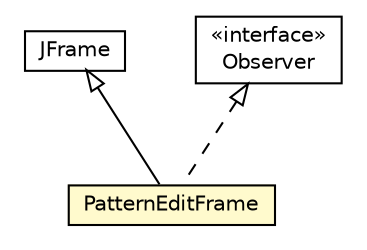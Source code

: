 #!/usr/local/bin/dot
#
# Class diagram 
# Generated by UMLGraph version R5_6-24-gf6e263 (http://www.umlgraph.org/)
#

digraph G {
	edge [fontname="Helvetica",fontsize=10,labelfontname="Helvetica",labelfontsize=10];
	node [fontname="Helvetica",fontsize=10,shape=plaintext];
	nodesep=0.25;
	ranksep=0.5;
	// org.universAAL.tools.makrorecorder.swingGUI.pattern.PatternEditFrame
	c83943 [label=<<table title="org.universAAL.tools.makrorecorder.swingGUI.pattern.PatternEditFrame" border="0" cellborder="1" cellspacing="0" cellpadding="2" port="p" bgcolor="lemonChiffon" href="./PatternEditFrame.html">
		<tr><td><table border="0" cellspacing="0" cellpadding="1">
<tr><td align="center" balign="center"> PatternEditFrame </td></tr>
		</table></td></tr>
		</table>>, URL="./PatternEditFrame.html", fontname="Helvetica", fontcolor="black", fontsize=10.0];
	//org.universAAL.tools.makrorecorder.swingGUI.pattern.PatternEditFrame extends javax.swing.JFrame
	c84198:p -> c83943:p [dir=back,arrowtail=empty];
	//org.universAAL.tools.makrorecorder.swingGUI.pattern.PatternEditFrame implements java.util.Observer
	c84199:p -> c83943:p [dir=back,arrowtail=empty,style=dashed];
	// java.util.Observer
	c84199 [label=<<table title="java.util.Observer" border="0" cellborder="1" cellspacing="0" cellpadding="2" port="p" href="http://java.sun.com/j2se/1.4.2/docs/api/java/util/Observer.html">
		<tr><td><table border="0" cellspacing="0" cellpadding="1">
<tr><td align="center" balign="center"> &#171;interface&#187; </td></tr>
<tr><td align="center" balign="center"> Observer </td></tr>
		</table></td></tr>
		</table>>, URL="http://java.sun.com/j2se/1.4.2/docs/api/java/util/Observer.html", fontname="Helvetica", fontcolor="black", fontsize=10.0];
	// javax.swing.JFrame
	c84198 [label=<<table title="javax.swing.JFrame" border="0" cellborder="1" cellspacing="0" cellpadding="2" port="p" href="http://java.sun.com/j2se/1.4.2/docs/api/javax/swing/JFrame.html">
		<tr><td><table border="0" cellspacing="0" cellpadding="1">
<tr><td align="center" balign="center"> JFrame </td></tr>
		</table></td></tr>
		</table>>, URL="http://java.sun.com/j2se/1.4.2/docs/api/javax/swing/JFrame.html", fontname="Helvetica", fontcolor="black", fontsize=10.0];
}

